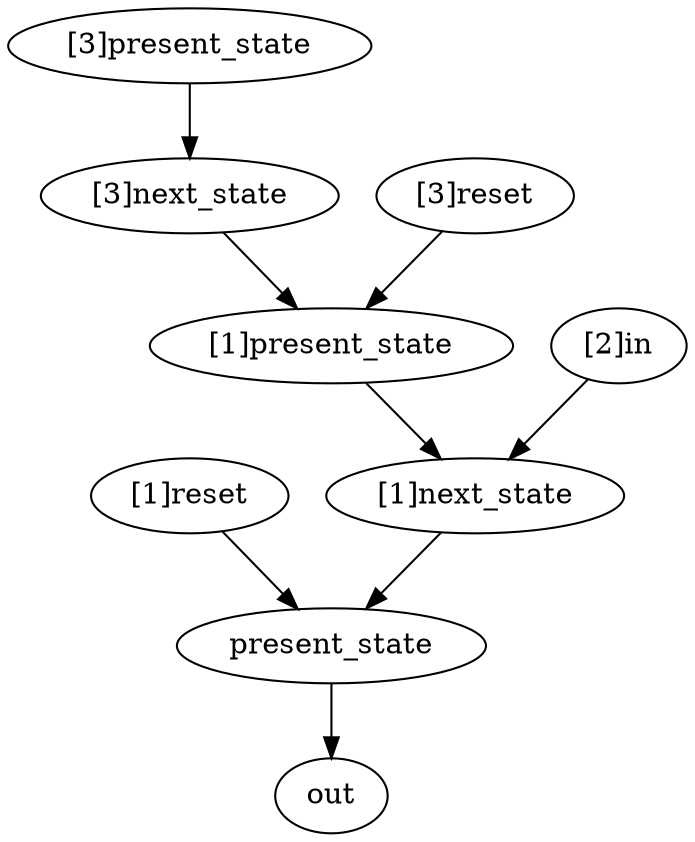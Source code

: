 strict digraph "" {
	"[1]next_state"	[complexity=4,
		importance=0.766081819176,
		rank=0.191520454794];
	present_state	[complexity=2,
		importance=0.485380338507,
		rank=0.242690169254];
	"[1]next_state" -> present_state;
	"[3]present_state"	[complexity=8,
		importance=4.57309964767,
		rank=0.571637455959];
	"[3]next_state"	[complexity=7,
		importance=2.12865492223,
		rank=0.304093560319];
	"[3]present_state" -> "[3]next_state";
	"[1]present_state"	[complexity=5,
		importance=1.84795344156,
		rank=0.369590688312];
	"[1]present_state" -> "[1]next_state";
	"[3]next_state" -> "[1]present_state";
	"[2]in"	[complexity=8,
		importance=1.64912272876,
		rank=0.206140341096];
	"[2]in" -> "[1]next_state";
	out	[complexity=0,
		importance=0.169590535299,
		rank=0.0];
	present_state -> out;
	"[1]reset"	[complexity=3,
		importance=1.08771976743,
		rank=0.362573255809];
	"[1]reset" -> present_state;
	"[3]reset"	[complexity=6,
		importance=3.81286597353,
		rank=0.635477662256];
	"[3]reset" -> "[1]present_state";
}
